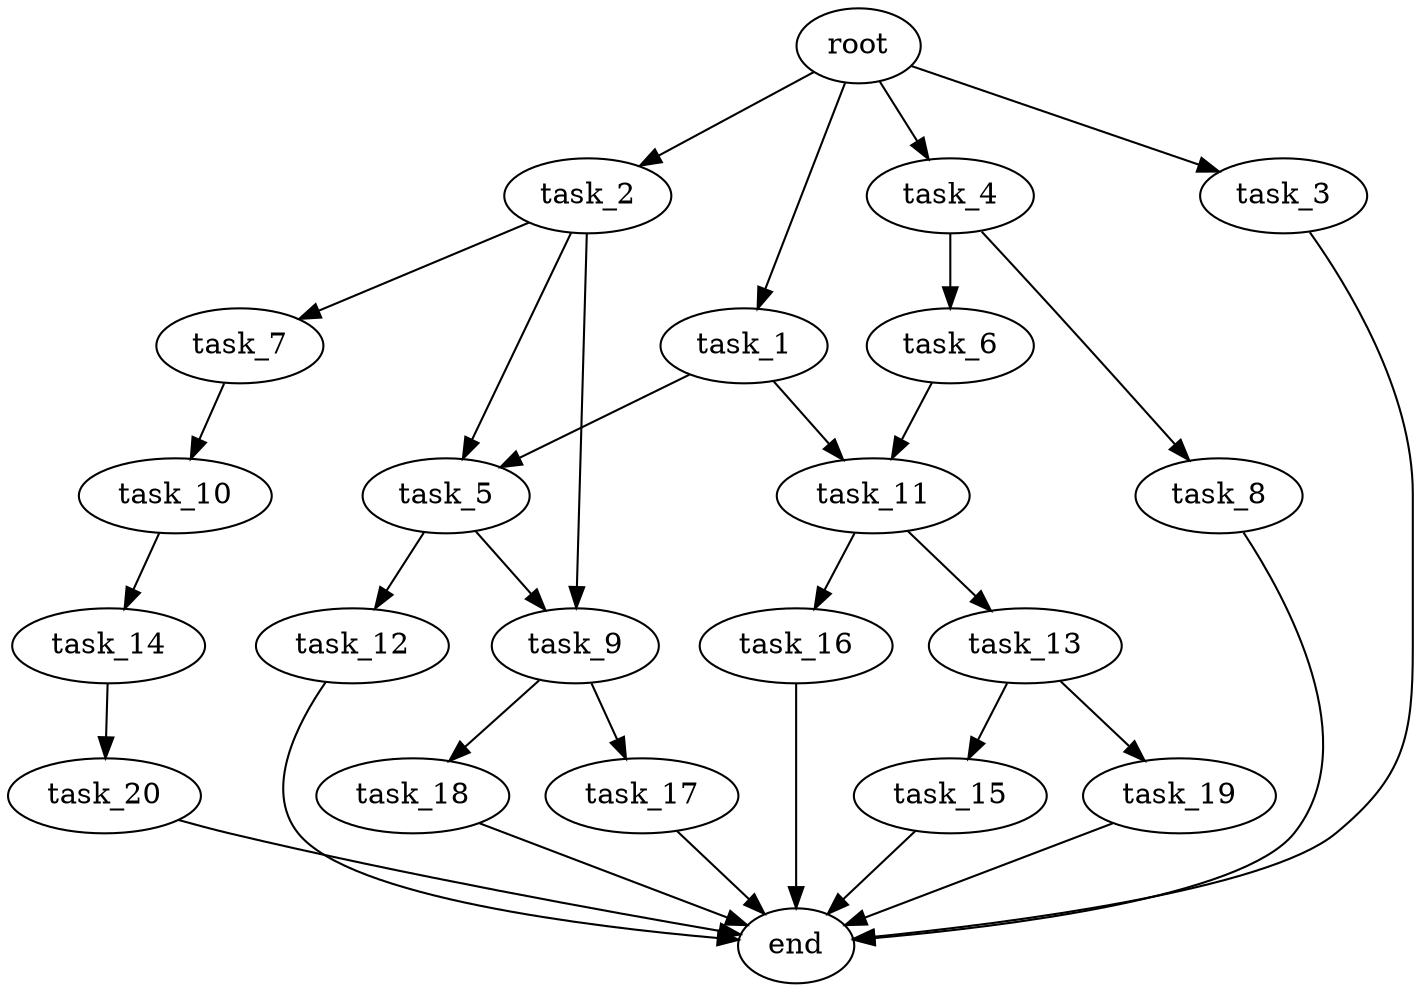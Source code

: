 digraph G {
  root [size="0.000000e+00"];
  task_1 [size="2.393327e+10"];
  task_2 [size="3.872431e+07"];
  task_3 [size="1.575290e+10"];
  task_4 [size="9.968175e+10"];
  task_5 [size="7.796949e+10"];
  task_6 [size="3.531924e+10"];
  task_7 [size="3.952036e+10"];
  task_8 [size="5.861216e+10"];
  task_9 [size="5.177909e+10"];
  task_10 [size="7.369518e+10"];
  task_11 [size="6.871031e+09"];
  task_12 [size="9.025684e+09"];
  task_13 [size="2.845653e+10"];
  task_14 [size="8.297818e+10"];
  task_15 [size="9.150175e+10"];
  task_16 [size="3.481604e+10"];
  task_17 [size="9.632913e+10"];
  task_18 [size="2.765802e+10"];
  task_19 [size="6.064028e+10"];
  task_20 [size="1.946057e+10"];
  end [size="0.000000e+00"];

  root -> task_1 [size="1.000000e-12"];
  root -> task_2 [size="1.000000e-12"];
  root -> task_3 [size="1.000000e-12"];
  root -> task_4 [size="1.000000e-12"];
  task_1 -> task_5 [size="3.898475e+08"];
  task_1 -> task_11 [size="3.435516e+07"];
  task_2 -> task_5 [size="3.898475e+08"];
  task_2 -> task_7 [size="3.952036e+08"];
  task_2 -> task_9 [size="2.588955e+08"];
  task_3 -> end [size="1.000000e-12"];
  task_4 -> task_6 [size="3.531924e+08"];
  task_4 -> task_8 [size="5.861216e+08"];
  task_5 -> task_9 [size="2.588955e+08"];
  task_5 -> task_12 [size="9.025684e+07"];
  task_6 -> task_11 [size="3.435516e+07"];
  task_7 -> task_10 [size="7.369518e+08"];
  task_8 -> end [size="1.000000e-12"];
  task_9 -> task_17 [size="9.632913e+08"];
  task_9 -> task_18 [size="2.765802e+08"];
  task_10 -> task_14 [size="8.297818e+08"];
  task_11 -> task_13 [size="2.845653e+08"];
  task_11 -> task_16 [size="3.481604e+08"];
  task_12 -> end [size="1.000000e-12"];
  task_13 -> task_15 [size="9.150175e+08"];
  task_13 -> task_19 [size="6.064028e+08"];
  task_14 -> task_20 [size="1.946057e+08"];
  task_15 -> end [size="1.000000e-12"];
  task_16 -> end [size="1.000000e-12"];
  task_17 -> end [size="1.000000e-12"];
  task_18 -> end [size="1.000000e-12"];
  task_19 -> end [size="1.000000e-12"];
  task_20 -> end [size="1.000000e-12"];
}
